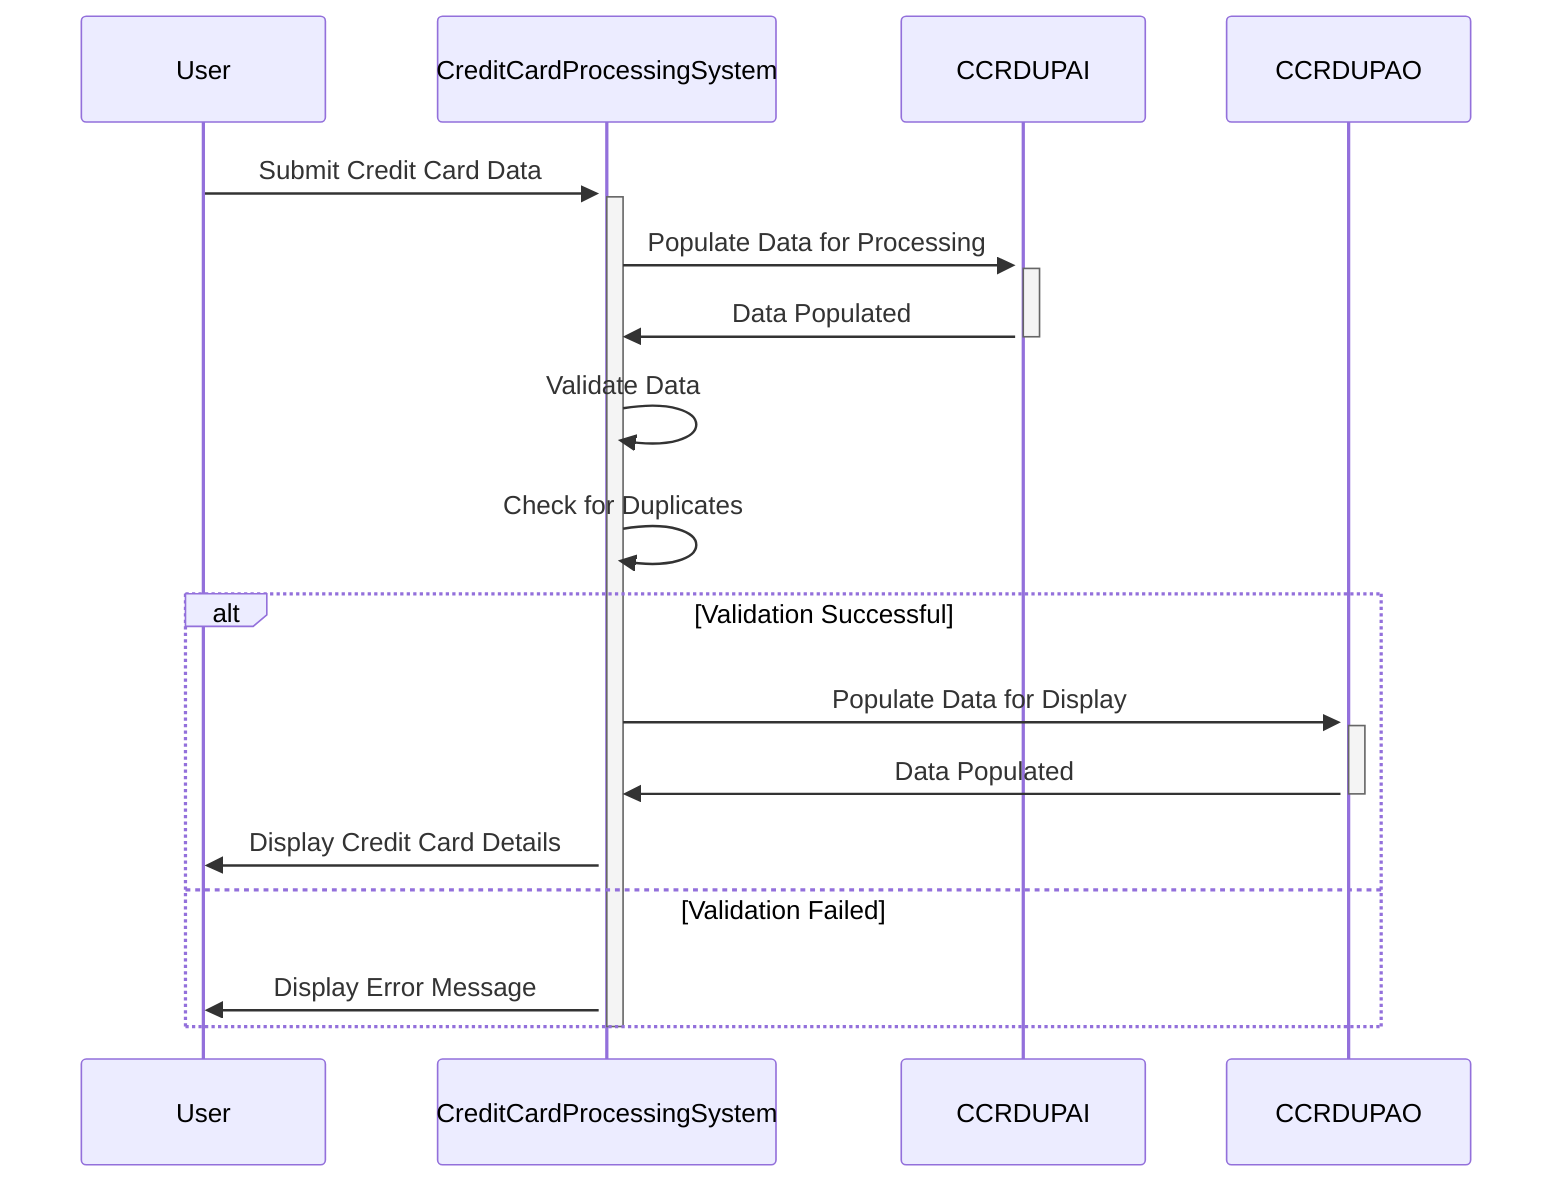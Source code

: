 sequenceDiagram
    participant User
    participant CreditCardProcessingSystem
    participant CCRDUPAI
    participant CCRDUPAO

    User->>+CreditCardProcessingSystem: Submit Credit Card Data
    activate CreditCardProcessingSystem
    CreditCardProcessingSystem->>+CCRDUPAI: Populate Data for Processing
    activate CCRDUPAI
    CCRDUPAI->>CreditCardProcessingSystem: Data Populated
    deactivate CCRDUPAI
    CreditCardProcessingSystem->>CreditCardProcessingSystem: Validate Data
    CreditCardProcessingSystem->>CreditCardProcessingSystem: Check for Duplicates
    alt Validation Successful
        CreditCardProcessingSystem->>+CCRDUPAO: Populate Data for Display
        activate CCRDUPAO
        CCRDUPAO->>CreditCardProcessingSystem: Data Populated
        deactivate CCRDUPAO
        CreditCardProcessingSystem->>User: Display Credit Card Details
    else Validation Failed
        CreditCardProcessingSystem->>User: Display Error Message
    end
    deactivate CreditCardProcessingSystem